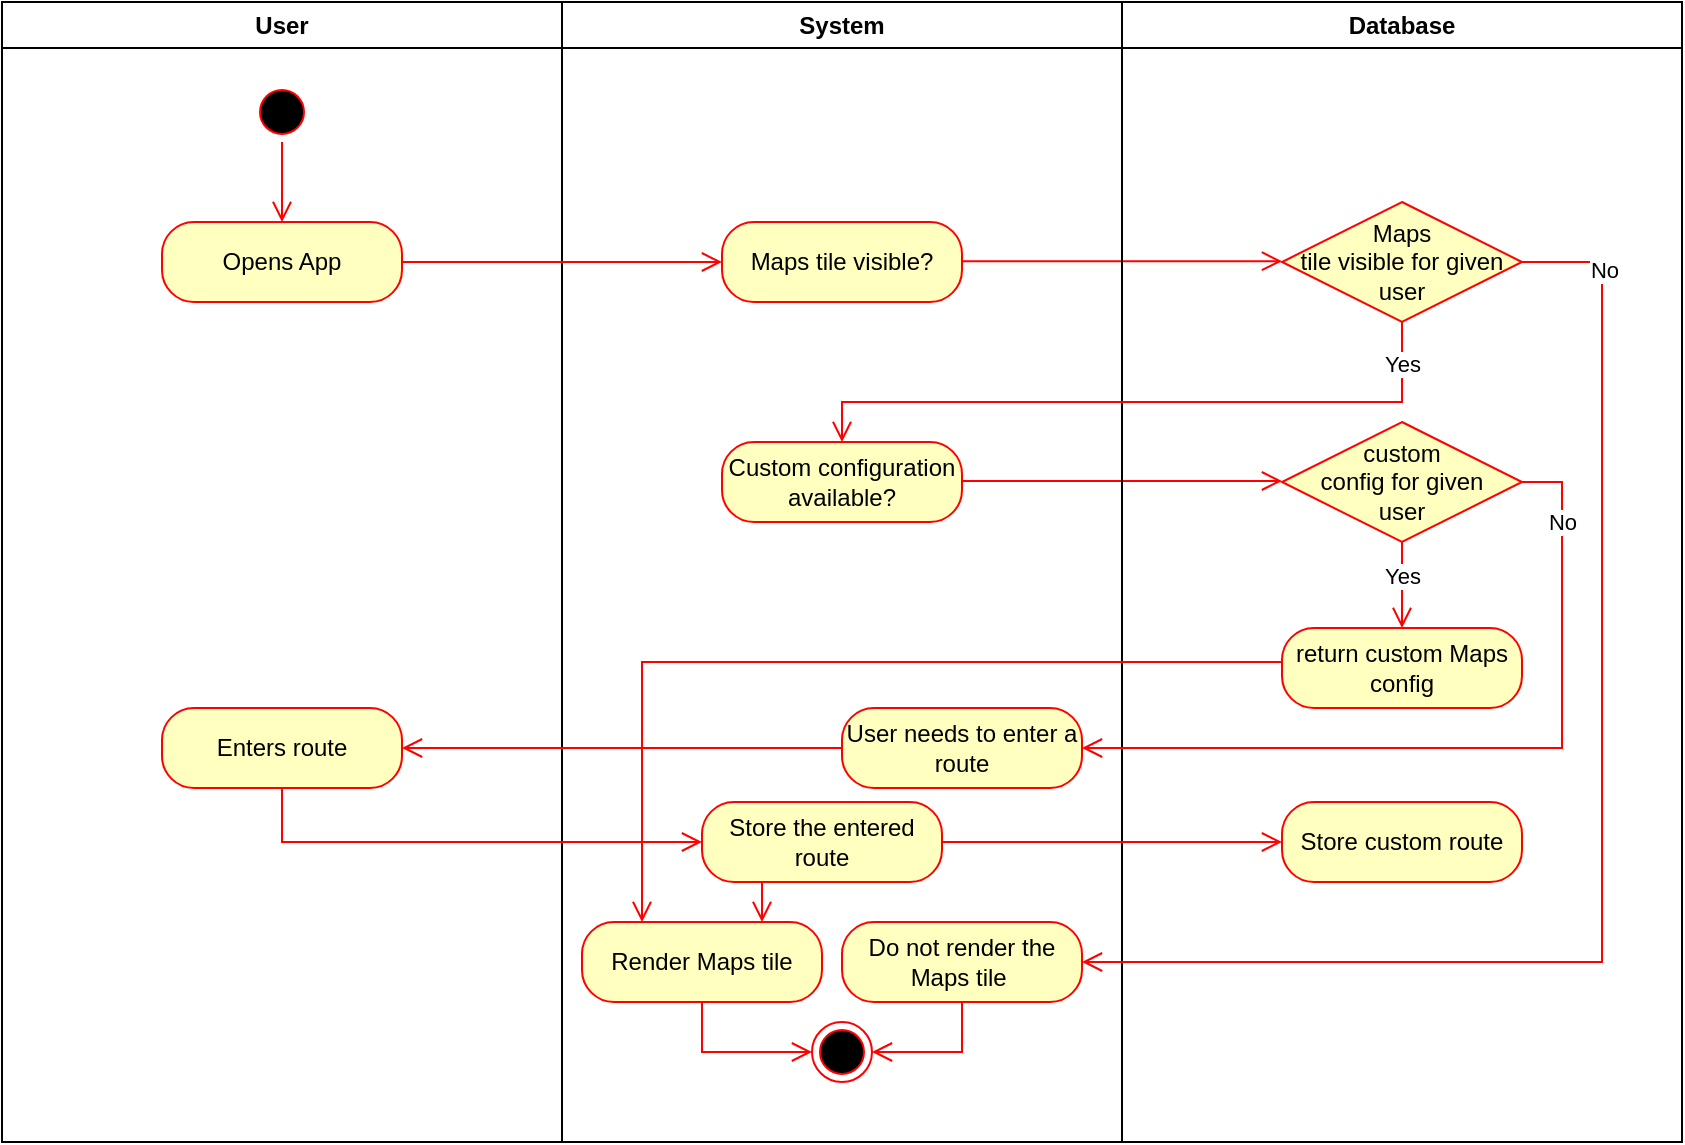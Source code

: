 <mxfile version="17.4.3" type="device"><diagram name="Page-1" id="e7e014a7-5840-1c2e-5031-d8a46d1fe8dd"><mxGraphModel dx="981" dy="493" grid="1" gridSize="10" guides="1" tooltips="1" connect="1" arrows="1" fold="1" page="1" pageScale="1" pageWidth="1169" pageHeight="826" background="none" math="0" shadow="0"><root><mxCell id="0"/><mxCell id="1" parent="0"/><mxCell id="8dZRcIH8WcTvhF9IE14V-41" value="User" style="swimlane;whiteSpace=wrap" vertex="1" parent="1"><mxGeometry x="130" y="60" width="280" height="570" as="geometry"/></mxCell><mxCell id="8dZRcIH8WcTvhF9IE14V-42" value="" style="ellipse;shape=startState;fillColor=#000000;strokeColor=#ff0000;" vertex="1" parent="8dZRcIH8WcTvhF9IE14V-41"><mxGeometry x="125" y="40" width="30" height="30" as="geometry"/></mxCell><mxCell id="8dZRcIH8WcTvhF9IE14V-43" value="" style="edgeStyle=elbowEdgeStyle;elbow=horizontal;verticalAlign=bottom;endArrow=open;endSize=8;strokeColor=#FF0000;endFill=1;rounded=0" edge="1" parent="8dZRcIH8WcTvhF9IE14V-41" source="8dZRcIH8WcTvhF9IE14V-42"><mxGeometry x="125" y="40" as="geometry"><mxPoint x="140" y="110" as="targetPoint"/></mxGeometry></mxCell><mxCell id="8dZRcIH8WcTvhF9IE14V-44" value="Opens App" style="rounded=1;whiteSpace=wrap;html=1;arcSize=40;fontColor=#000000;fillColor=#ffffc0;strokeColor=#ff0000;" vertex="1" parent="8dZRcIH8WcTvhF9IE14V-41"><mxGeometry x="80" y="110" width="120" height="40" as="geometry"/></mxCell><mxCell id="8dZRcIH8WcTvhF9IE14V-73" value="Enters route" style="rounded=1;whiteSpace=wrap;html=1;arcSize=40;fontColor=#000000;fillColor=#ffffc0;strokeColor=#ff0000;" vertex="1" parent="8dZRcIH8WcTvhF9IE14V-41"><mxGeometry x="80" y="353" width="120" height="40" as="geometry"/></mxCell><mxCell id="8dZRcIH8WcTvhF9IE14V-45" value="System" style="swimlane;whiteSpace=wrap" vertex="1" parent="1"><mxGeometry x="410" y="60" width="280" height="570" as="geometry"/></mxCell><mxCell id="8dZRcIH8WcTvhF9IE14V-46" value="" style="ellipse;shape=endState;fillColor=#000000;strokeColor=#ff0000" vertex="1" parent="8dZRcIH8WcTvhF9IE14V-45"><mxGeometry x="125" y="510" width="30" height="30" as="geometry"/></mxCell><mxCell id="8dZRcIH8WcTvhF9IE14V-47" value="Maps tile visible?" style="rounded=1;whiteSpace=wrap;html=1;arcSize=40;fontColor=#000000;fillColor=#ffffc0;strokeColor=#ff0000;" vertex="1" parent="8dZRcIH8WcTvhF9IE14V-45"><mxGeometry x="80" y="110" width="120" height="40" as="geometry"/></mxCell><mxCell id="8dZRcIH8WcTvhF9IE14V-48" value="" style="edgeStyle=orthogonalEdgeStyle;html=1;align=left;verticalAlign=top;endArrow=open;endSize=8;strokeColor=#ff0000;rounded=0;exitX=1;exitY=0.5;exitDx=0;exitDy=0;entryX=0;entryY=0.5;entryDx=0;entryDy=0;" edge="1" parent="8dZRcIH8WcTvhF9IE14V-45"><mxGeometry x="-0.75" y="-20" relative="1" as="geometry"><mxPoint x="360" y="129.58" as="targetPoint"/><mxPoint x="200" y="129.58" as="sourcePoint"/><Array as="points"><mxPoint x="350" y="129.58"/><mxPoint x="350" y="129.58"/></Array><mxPoint as="offset"/></mxGeometry></mxCell><mxCell id="8dZRcIH8WcTvhF9IE14V-49" value="Custom configuration available?" style="rounded=1;whiteSpace=wrap;html=1;arcSize=40;fontColor=#000000;fillColor=#ffffc0;strokeColor=#ff0000;" vertex="1" parent="8dZRcIH8WcTvhF9IE14V-45"><mxGeometry x="80" y="220" width="120" height="40" as="geometry"/></mxCell><mxCell id="8dZRcIH8WcTvhF9IE14V-50" value="Do not render the Maps tile&amp;nbsp;&lt;span style=&quot;color: rgba(0 , 0 , 0 , 0) ; font-family: monospace ; font-size: 0px&quot;&gt;%3CmxGraphModel%3E%3Croot%3E%3CmxCell%20id%3D%220%22%2F%3E%3CmxCell%20id%3D%221%22%20parent%3D%220%22%2F%3E%3CmxCell%20id%3D%222%22%20value%3D%22Call%20NASA%20API%22%20style%3D%22rounded%3D1%3BwhiteSpace%3Dwrap%3Bhtml%3D1%3BarcSize%3D40%3BfontColor%3D%23000000%3BfillColor%3D%23ffffc0%3BstrokeColor%3D%23ff0000%3B%22%20vertex%3D%221%22%20parent%3D%221%22%3E%3CmxGeometry%20x%3D%22490%22%20y%3D%22280%22%20width%3D%22120%22%20height%3D%2240%22%20as%3D%22geometry%22%2F%3E%3C%2FmxCell%3E%3C%2Froot%3E%3C%2FmxGraphModel%3E t&lt;/span&gt;" style="rounded=1;whiteSpace=wrap;html=1;arcSize=40;fontColor=#000000;fillColor=#ffffc0;strokeColor=#ff0000;" vertex="1" parent="8dZRcIH8WcTvhF9IE14V-45"><mxGeometry x="140" y="460" width="120" height="40" as="geometry"/></mxCell><mxCell id="8dZRcIH8WcTvhF9IE14V-51" value="" style="edgeStyle=orthogonalEdgeStyle;html=1;align=left;verticalAlign=top;endArrow=open;endSize=8;strokeColor=#ff0000;rounded=0;exitX=0.5;exitY=1;exitDx=0;exitDy=0;entryX=1;entryY=0.5;entryDx=0;entryDy=0;" edge="1" parent="8dZRcIH8WcTvhF9IE14V-45" source="8dZRcIH8WcTvhF9IE14V-50" target="8dZRcIH8WcTvhF9IE14V-46"><mxGeometry x="-0.75" y="-20" relative="1" as="geometry"><mxPoint x="360" y="490" as="targetPoint"/><mxPoint x="200" y="490" as="sourcePoint"/><Array as="points"><mxPoint x="200" y="525"/></Array><mxPoint as="offset"/></mxGeometry></mxCell><mxCell id="8dZRcIH8WcTvhF9IE14V-52" value="Render Maps tile" style="rounded=1;whiteSpace=wrap;html=1;arcSize=40;fontColor=#000000;fillColor=#ffffc0;strokeColor=#ff0000;" vertex="1" parent="8dZRcIH8WcTvhF9IE14V-45"><mxGeometry x="10" y="460" width="120" height="40" as="geometry"/></mxCell><mxCell id="8dZRcIH8WcTvhF9IE14V-54" value="" style="edgeStyle=orthogonalEdgeStyle;html=1;align=left;verticalAlign=top;endArrow=open;endSize=8;strokeColor=#ff0000;rounded=0;exitX=0.5;exitY=1;exitDx=0;exitDy=0;entryX=0;entryY=0.5;entryDx=0;entryDy=0;" edge="1" parent="8dZRcIH8WcTvhF9IE14V-45" source="8dZRcIH8WcTvhF9IE14V-52" target="8dZRcIH8WcTvhF9IE14V-46"><mxGeometry x="-0.75" y="-20" relative="1" as="geometry"><mxPoint x="80" y="490" as="targetPoint"/><mxPoint x="-80" y="490" as="sourcePoint"/><Array as="points"><mxPoint x="70" y="525"/></Array><mxPoint as="offset"/></mxGeometry></mxCell><mxCell id="8dZRcIH8WcTvhF9IE14V-62" value="" style="edgeStyle=orthogonalEdgeStyle;html=1;align=left;verticalAlign=top;endArrow=open;endSize=8;strokeColor=#ff0000;rounded=0;exitX=1;exitY=0.5;exitDx=0;exitDy=0;entryX=0;entryY=0.5;entryDx=0;entryDy=0;" edge="1" parent="8dZRcIH8WcTvhF9IE14V-45"><mxGeometry x="-0.75" y="-20" relative="1" as="geometry"><mxPoint x="360" y="239.5" as="targetPoint"/><mxPoint x="200" y="239.5" as="sourcePoint"/><Array as="points"><mxPoint x="350" y="239.5"/><mxPoint x="350" y="239.5"/></Array><mxPoint as="offset"/></mxGeometry></mxCell><mxCell id="8dZRcIH8WcTvhF9IE14V-65" value="User needs to enter a route" style="rounded=1;whiteSpace=wrap;html=1;arcSize=40;fontColor=#000000;fillColor=#ffffc0;strokeColor=#ff0000;" vertex="1" parent="8dZRcIH8WcTvhF9IE14V-45"><mxGeometry x="140" y="353" width="120" height="40" as="geometry"/></mxCell><mxCell id="8dZRcIH8WcTvhF9IE14V-74" value="Store the entered route" style="rounded=1;whiteSpace=wrap;html=1;arcSize=40;fontColor=#000000;fillColor=#ffffc0;strokeColor=#ff0000;" vertex="1" parent="8dZRcIH8WcTvhF9IE14V-45"><mxGeometry x="70" y="400" width="120" height="40" as="geometry"/></mxCell><mxCell id="8dZRcIH8WcTvhF9IE14V-78" value="" style="edgeStyle=orthogonalEdgeStyle;html=1;align=left;verticalAlign=top;endArrow=open;endSize=8;strokeColor=#ff0000;rounded=0;exitX=0.25;exitY=1;exitDx=0;exitDy=0;entryX=0.75;entryY=0;entryDx=0;entryDy=0;" edge="1" parent="8dZRcIH8WcTvhF9IE14V-45" source="8dZRcIH8WcTvhF9IE14V-74" target="8dZRcIH8WcTvhF9IE14V-52"><mxGeometry x="-0.75" y="-20" relative="1" as="geometry"><mxPoint x="90" y="140" as="targetPoint"/><mxPoint x="-70" y="140" as="sourcePoint"/><Array as="points"/><mxPoint as="offset"/></mxGeometry></mxCell><mxCell id="8dZRcIH8WcTvhF9IE14V-55" value="Database" style="swimlane;whiteSpace=wrap;startSize=23;" vertex="1" parent="1"><mxGeometry x="690" y="60" width="280" height="570" as="geometry"/></mxCell><mxCell id="8dZRcIH8WcTvhF9IE14V-56" value="Maps&lt;br&gt;tile visible for given user" style="rhombus;whiteSpace=wrap;html=1;fillColor=#ffffc0;strokeColor=#ff0000;" vertex="1" parent="8dZRcIH8WcTvhF9IE14V-55"><mxGeometry x="80" y="100" width="120" height="60" as="geometry"/></mxCell><mxCell id="8dZRcIH8WcTvhF9IE14V-63" value="custom&lt;br&gt;config for given&lt;br&gt;user" style="rhombus;whiteSpace=wrap;html=1;fillColor=#ffffc0;strokeColor=#ff0000;" vertex="1" parent="8dZRcIH8WcTvhF9IE14V-55"><mxGeometry x="80" y="210" width="120" height="60" as="geometry"/></mxCell><mxCell id="8dZRcIH8WcTvhF9IE14V-67" value="return custom Maps config" style="rounded=1;whiteSpace=wrap;html=1;arcSize=40;fontColor=#000000;fillColor=#ffffc0;strokeColor=#ff0000;" vertex="1" parent="8dZRcIH8WcTvhF9IE14V-55"><mxGeometry x="80" y="313" width="120" height="40" as="geometry"/></mxCell><mxCell id="8dZRcIH8WcTvhF9IE14V-69" value="" style="edgeStyle=orthogonalEdgeStyle;html=1;align=left;verticalAlign=top;endArrow=open;endSize=8;strokeColor=#ff0000;rounded=0;exitX=0.5;exitY=1;exitDx=0;exitDy=0;entryX=0.5;entryY=0;entryDx=0;entryDy=0;" edge="1" parent="8dZRcIH8WcTvhF9IE14V-55" source="8dZRcIH8WcTvhF9IE14V-63" target="8dZRcIH8WcTvhF9IE14V-67"><mxGeometry x="-0.75" y="-20" relative="1" as="geometry"><mxPoint x="160" y="290" as="targetPoint"/><mxPoint y="290" as="sourcePoint"/><Array as="points"/><mxPoint as="offset"/></mxGeometry></mxCell><mxCell id="8dZRcIH8WcTvhF9IE14V-71" value="Yes" style="edgeLabel;html=1;align=center;verticalAlign=middle;resizable=0;points=[];" vertex="1" connectable="0" parent="8dZRcIH8WcTvhF9IE14V-69"><mxGeometry x="-0.227" relative="1" as="geometry"><mxPoint as="offset"/></mxGeometry></mxCell><mxCell id="8dZRcIH8WcTvhF9IE14V-75" value="Store custom route" style="rounded=1;whiteSpace=wrap;html=1;arcSize=40;fontColor=#000000;fillColor=#ffffc0;strokeColor=#ff0000;" vertex="1" parent="8dZRcIH8WcTvhF9IE14V-55"><mxGeometry x="80" y="400" width="120" height="40" as="geometry"/></mxCell><mxCell id="8dZRcIH8WcTvhF9IE14V-57" value="" style="edgeStyle=orthogonalEdgeStyle;html=1;align=left;verticalAlign=top;endArrow=open;endSize=8;strokeColor=#ff0000;rounded=0;exitX=1;exitY=0.5;exitDx=0;exitDy=0;entryX=0;entryY=0.5;entryDx=0;entryDy=0;" edge="1" parent="1" source="8dZRcIH8WcTvhF9IE14V-44" target="8dZRcIH8WcTvhF9IE14V-47"><mxGeometry x="-0.75" y="-20" relative="1" as="geometry"><mxPoint x="770" y="360" as="targetPoint"/><mxPoint x="810" y="240" as="sourcePoint"/><Array as="points"><mxPoint x="480" y="190"/><mxPoint x="480" y="190"/></Array><mxPoint as="offset"/></mxGeometry></mxCell><mxCell id="8dZRcIH8WcTvhF9IE14V-58" value="" style="edgeStyle=orthogonalEdgeStyle;html=1;align=left;verticalAlign=top;endArrow=open;endSize=8;strokeColor=#ff0000;rounded=0;exitX=1;exitY=0.5;exitDx=0;exitDy=0;entryX=1;entryY=0.5;entryDx=0;entryDy=0;" edge="1" parent="1" target="8dZRcIH8WcTvhF9IE14V-50"><mxGeometry x="-0.75" y="-20" relative="1" as="geometry"><mxPoint x="1050" y="190.0" as="targetPoint"/><mxPoint x="890" y="190" as="sourcePoint"/><Array as="points"><mxPoint x="930" y="190"/><mxPoint x="930" y="540"/></Array><mxPoint as="offset"/></mxGeometry></mxCell><mxCell id="8dZRcIH8WcTvhF9IE14V-59" value="No" style="edgeLabel;html=1;align=center;verticalAlign=middle;resizable=0;points=[];" vertex="1" connectable="0" parent="8dZRcIH8WcTvhF9IE14V-58"><mxGeometry x="-0.864" y="1" relative="1" as="geometry"><mxPoint as="offset"/></mxGeometry></mxCell><mxCell id="8dZRcIH8WcTvhF9IE14V-60" value="" style="edgeStyle=orthogonalEdgeStyle;html=1;align=left;verticalAlign=top;endArrow=open;endSize=8;strokeColor=#ff0000;rounded=0;exitX=0.5;exitY=1;exitDx=0;exitDy=0;entryX=0.5;entryY=0;entryDx=0;entryDy=0;" edge="1" parent="1" source="8dZRcIH8WcTvhF9IE14V-56" target="8dZRcIH8WcTvhF9IE14V-49"><mxGeometry x="-0.75" y="-20" relative="1" as="geometry"><mxPoint x="840" y="430" as="targetPoint"/><mxPoint x="760" y="290.0" as="sourcePoint"/><Array as="points"><mxPoint x="830" y="260"/><mxPoint x="550" y="260"/></Array><mxPoint as="offset"/></mxGeometry></mxCell><mxCell id="8dZRcIH8WcTvhF9IE14V-61" value="Yes" style="edgeLabel;html=1;align=center;verticalAlign=middle;resizable=0;points=[];" vertex="1" connectable="0" parent="8dZRcIH8WcTvhF9IE14V-60"><mxGeometry x="-0.876" relative="1" as="geometry"><mxPoint as="offset"/></mxGeometry></mxCell><mxCell id="8dZRcIH8WcTvhF9IE14V-64" value="" style="edgeStyle=orthogonalEdgeStyle;html=1;align=left;verticalAlign=top;endArrow=open;endSize=8;strokeColor=#ff0000;rounded=0;exitX=1;exitY=0.5;exitDx=0;exitDy=0;entryX=1;entryY=0.5;entryDx=0;entryDy=0;" edge="1" parent="1" target="8dZRcIH8WcTvhF9IE14V-65"><mxGeometry x="-0.75" y="-20" relative="1" as="geometry"><mxPoint x="910" y="440" as="targetPoint"/><mxPoint x="890" y="300.0" as="sourcePoint"/><Array as="points"><mxPoint x="910" y="300"/><mxPoint x="910" y="433"/></Array><mxPoint as="offset"/></mxGeometry></mxCell><mxCell id="8dZRcIH8WcTvhF9IE14V-68" value="No" style="edgeLabel;html=1;align=center;verticalAlign=middle;resizable=0;points=[];" vertex="1" connectable="0" parent="8dZRcIH8WcTvhF9IE14V-64"><mxGeometry x="-0.796" relative="1" as="geometry"><mxPoint as="offset"/></mxGeometry></mxCell><mxCell id="8dZRcIH8WcTvhF9IE14V-70" value="" style="edgeStyle=orthogonalEdgeStyle;html=1;align=left;verticalAlign=top;endArrow=open;endSize=8;strokeColor=#ff0000;rounded=0;exitX=0;exitY=0.5;exitDx=0;exitDy=0;entryX=0.25;entryY=0;entryDx=0;entryDy=0;" edge="1" parent="1" source="8dZRcIH8WcTvhF9IE14V-67" target="8dZRcIH8WcTvhF9IE14V-52"><mxGeometry x="-0.75" y="-20" relative="1" as="geometry"><mxPoint x="870" y="470.0" as="targetPoint"/><mxPoint x="710" y="470.0" as="sourcePoint"/><Array as="points"><mxPoint x="770" y="390"/><mxPoint x="450" y="390"/></Array><mxPoint as="offset"/></mxGeometry></mxCell><mxCell id="8dZRcIH8WcTvhF9IE14V-72" value="" style="edgeStyle=orthogonalEdgeStyle;html=1;align=left;verticalAlign=top;endArrow=open;endSize=8;strokeColor=#ff0000;rounded=0;exitX=0;exitY=0.5;exitDx=0;exitDy=0;entryX=1;entryY=0.5;entryDx=0;entryDy=0;" edge="1" parent="1" source="8dZRcIH8WcTvhF9IE14V-65" target="8dZRcIH8WcTvhF9IE14V-73"><mxGeometry x="-0.75" y="-20" relative="1" as="geometry"><mxPoint x="340" y="440" as="targetPoint"/><mxPoint x="610" y="344.66" as="sourcePoint"/><Array as="points"><mxPoint x="390" y="433"/><mxPoint x="390" y="433"/></Array><mxPoint as="offset"/></mxGeometry></mxCell><mxCell id="8dZRcIH8WcTvhF9IE14V-76" value="" style="edgeStyle=orthogonalEdgeStyle;html=1;align=left;verticalAlign=top;endArrow=open;endSize=8;strokeColor=#ff0000;rounded=0;exitX=0.5;exitY=1;exitDx=0;exitDy=0;entryX=0;entryY=0.5;entryDx=0;entryDy=0;" edge="1" parent="1" source="8dZRcIH8WcTvhF9IE14V-73" target="8dZRcIH8WcTvhF9IE14V-74"><mxGeometry x="-0.75" y="-20" relative="1" as="geometry"><mxPoint x="415" y="490" as="targetPoint"/><mxPoint x="255" y="490" as="sourcePoint"/><Array as="points"><mxPoint x="270" y="480"/></Array><mxPoint as="offset"/></mxGeometry></mxCell><mxCell id="8dZRcIH8WcTvhF9IE14V-77" value="" style="edgeStyle=orthogonalEdgeStyle;html=1;align=left;verticalAlign=top;endArrow=open;endSize=8;strokeColor=#ff0000;rounded=0;exitX=1;exitY=0.5;exitDx=0;exitDy=0;entryX=0;entryY=0.5;entryDx=0;entryDy=0;" edge="1" parent="1" source="8dZRcIH8WcTvhF9IE14V-74" target="8dZRcIH8WcTvhF9IE14V-75"><mxGeometry x="-0.75" y="-20" relative="1" as="geometry"><mxPoint x="770" y="479.58" as="targetPoint"/><mxPoint x="610" y="479.58" as="sourcePoint"/><Array as="points"/><mxPoint as="offset"/></mxGeometry></mxCell></root></mxGraphModel></diagram></mxfile>